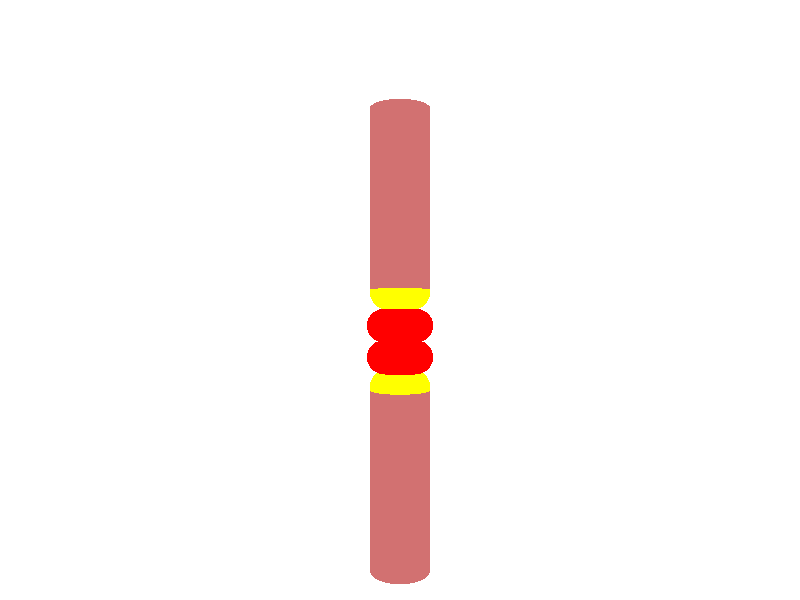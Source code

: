 #include "colors.inc"
#include "shapes.inc"

#local cone_start = object{Round_Cone(<0, -3.5, 0>, 1, <0,-2.5,0>, 1, 0.6, 0)  pigment{Yellow}}
#local cilinder_start = cylinder {<0, -9, 0>, <0, -3, 0>, 1  pigment{Brown}}
#local cilinder_cone_start = cylinder { <0, -4.05, 0>, <0, -3, 0>, 1.05  pigment{Black}}
#local cone_cilinder_merge_start = difference{object{cone_start} object{cilinder_cone_start }}
#local cilinder_cone_end = merge {object{cone_cilinder_merge_start} object{cilinder_start} rotate <180,0,0> translate<0,-2.63,0>}
#local cone_cilinder_merge_end = difference{object{cone_start} object{cilinder_start}  }
#local first_torus = torus{0.55, 0.55 pigment{Red} translate <0,-1.9,0>}
#local second_torus = torus{0.55, 0.55 pigment{Red} translate <0,-0.85,0>}
cilinder_start
//cone_start
cone_cilinder_merge_start
//cilinder_cone_start
cilinder_cone_end
first_torus
second_torus
camera {
	location <0,0,-20>
	look_at <0, 0, 0>
}

background {color White}
light_source{
<0,5, -5>
color rgb<1,1,1>
}